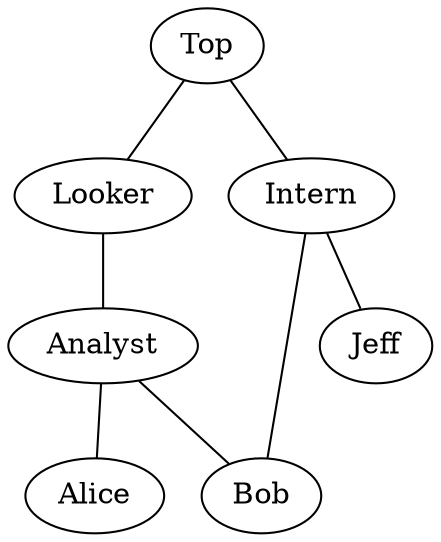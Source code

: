 graph {
	Top -- Looker;
	Top -- Intern;
	Looker -- Analyst;
	Analyst -- Alice;
	Analyst -- Bob;
	Intern -- Bob;
	Intern -- Jeff;
}
